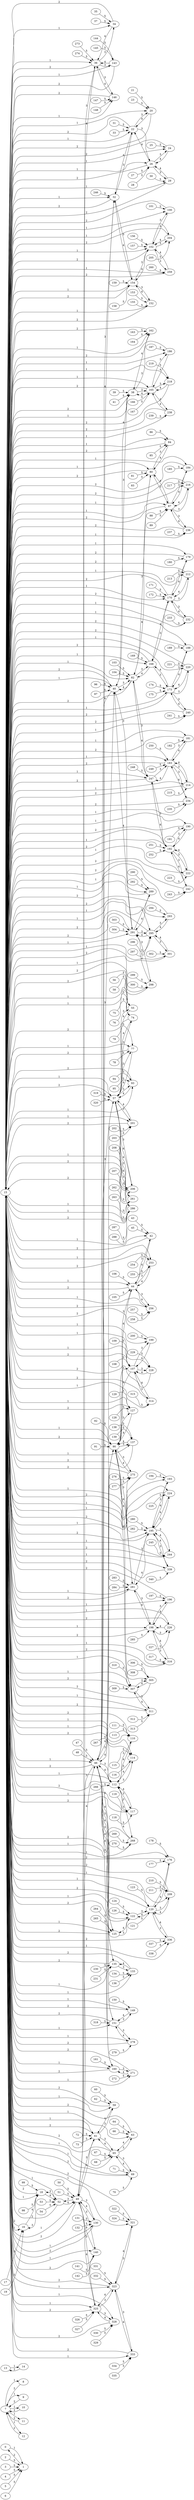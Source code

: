 digraph AST {
rankdir=LR
0; 1; 2; 3; 4; 5; 6; 7; 8; 9; 10; 11; 12; 13; 14; 15; 16; 17; 18; 19; 20; 21; 22; 23; 24; 25; 26; 27; 28; 29; 30; 31; 32; 33; 34; 35; 36; 37; 38; 39; 40; 41; 42; 43; 44; 45; 46; 47; 48; 49; 50; 51; 52; 53; 54; 55; 56; 57; 58; 59; 60; 61; 62; 63; 64; 65; 66; 67; 68; 69; 70; 71; 72; 73; 74; 75; 76; 77; 78; 79; 80; 81; 82; 83; 84; 85; 86; 87; 88; 89; 90; 91; 92; 93; 94; 95; 96; 97; 98; 99; 100; 101; 102; 103; 104; 105; 106; 107; 108; 109; 110; 111; 112; 113; 114; 115; 116; 117; 118; 119; 120; 121; 122; 123; 124; 125; 126; 127; 128; 129; 130; 131; 132; 133; 134; 135; 136; 137; 138; 139; 140; 141; 142; 143; 144; 145; 146; 147; 148; 149; 150; 151; 152; 153; 154; 155; 156; 157; 158; 159; 160; 161; 162; 163; 164; 165; 166; 167; 168; 169; 170; 171; 172; 173; 174; 175; 176; 177; 178; 179; 180; 181; 182; 183; 184; 185; 186; 187; 188; 189; 190; 191; 192; 193; 194; 195; 196; 197; 198; 199; 200; 201; 202; 203; 204; 205; 206; 207; 208; 209; 210; 211; 212; 213; 214; 215; 216; 217; 218; 219; 220; 221; 222; 223; 224; 225; 226; 227; 228; 229; 230; 231; 232; 233; 234; 235; 236; 237; 238; 239; 240; 241; 242; 243; 244; 245; 246; 247; 248; 249; 250; 251; 252; 253; 254; 255; 256; 257; 258; 259; 260; 261; 262; 263; 264; 265; 266; 267; 268; 269; 270; 271; 272; 273; 274; 275; 276; 277; 278; 279; 280; 281; 282; 283; 284; 285; 286; 287; 288; 289; 290; 291; 292; 293; 294; 295; 296; 297; 298; 299; 300; 301; 302; 303; 304; 305; 306; 307; 308; 309; 310; 311; 312; 313; 314; 315; 316; 317; 318; 319; 320; 321; 322; 323; 324; 325; 326; 327; 328; 329; 330; 331; 332; 333; 334; 335; 336; 337; 338; 339; 340; 
0 -> 1[label="1"]
1 -> 0[label="2"]
2 -> 1[label="5"]
3 -> 1[label="5"]
4 -> 1[label="5"]
5 -> 1[label="5"]
6 -> 1[label="5"]
7 -> 8[label="1"]
7 -> 9[label="1"]
7 -> 10[label="1"]
7 -> 11[label="1"]
7 -> 12[label="1"]
8 -> 7[label="2"]
9 -> 7[label="2"]
10 -> 7[label="2"]
11 -> 7[label="2"]
12 -> 7[label="2"]
13 -> 14[label="1"]
14 -> 13[label="2"]
15 -> 16[label="1"]
15 -> 20[label="1"]
15 -> 24[label="1"]
15 -> 26[label="1"]
15 -> 29[label="1"]
15 -> 22[label="1"]
15 -> 34[label="1"]
15 -> 38[label="1"]
15 -> 42[label="1"]
15 -> 46[label="1"]
15 -> 49[label="1"]
15 -> 52[label="1"]
15 -> 55[label="1"]
15 -> 59[label="1"]
15 -> 63[label="1"]
15 -> 65[label="1"]
15 -> 69[label="1"]
15 -> 61[label="1"]
15 -> 74[label="1"]
15 -> 77[label="1"]
15 -> 80[label="1"]
15 -> 84[label="1"]
15 -> 87[label="1"]
15 -> 90[label="1"]
15 -> 93[label="1"]
15 -> 40[label="1"]
15 -> 18[label="1"]
15 -> 100[label="1"]
15 -> 82[label="1"]
15 -> 44[label="1"]
15 -> 107[label="1"]
15 -> 110[label="1"]
15 -> 114[label="1"]
15 -> 117[label="1"]
15 -> 120[label="1"]
15 -> 122[label="1"]
15 -> 127[label="1"]
15 -> 130[label="1"]
15 -> 133[label="1"]
15 -> 137[label="1"]
15 -> 140[label="1"]
15 -> 143[label="1"]
15 -> 146[label="1"]
15 -> 149[label="1"]
15 -> 152[label="1"]
15 -> 102[label="1"]
15 -> 154[label="1"]
15 -> 160[label="1"]
15 -> 162[label="1"]
15 -> 165[label="1"]
15 -> 168[label="1"]
15 -> 170[label="1"]
15 -> 173[label="1"]
15 -> 176[label="1"]
15 -> 179[label="1"]
15 -> 181[label="1"]
15 -> 184[label="1"]
15 -> 186[label="1"]
15 -> 188[label="1"]
15 -> 190[label="1"]
15 -> 193[label="1"]
15 -> 196[label="1"]
15 -> 199[label="1"]
15 -> 201[label="1"]
15 -> 204[label="1"]
15 -> 206[label="1"]
15 -> 209[label="1"]
15 -> 212[label="1"]
15 -> 214[label="1"]
15 -> 216[label="1"]
15 -> 218[label="1"]
15 -> 220[label="1"]
15 -> 222[label="1"]
15 -> 224[label="1"]
15 -> 226[label="1"]
15 -> 228[label="1"]
15 -> 135[label="1"]
15 -> 232[label="1"]
15 -> 234[label="1"]
15 -> 236[label="1"]
15 -> 238[label="1"]
15 -> 240[label="1"]
15 -> 242[label="1"]
15 -> 244[label="1"]
15 -> 32[label="1"]
15 -> 247[label="1"]
15 -> 183[label="1"]
15 -> 192[label="1"]
15 -> 253[label="1"]
15 -> 256[label="1"]
15 -> 259[label="1"]
15 -> 261[label="1"]
15 -> 125[label="1"]
15 -> 112[label="1"]
15 -> 268[label="1"]
15 -> 271[label="1"]
15 -> 36[label="1"]
15 -> 275[label="1"]
15 -> 278[label="1"]
15 -> 195[label="1"]
15 -> 281[label="1"]
15 -> 198[label="1"]
15 -> 286[label="1"]
15 -> 289[label="1"]
15 -> 293[label="1"]
15 -> 295[label="1"]
15 -> 298[label="1"]
15 -> 301[label="1"]
15 -> 291[label="1"]
15 -> 305[label="1"]
15 -> 307[label="1"]
15 -> 311[label="1"]
15 -> 314[label="1"]
15 -> 316[label="1"]
15 -> 151[label="1"]
15 -> 57[label="1"]
15 -> 321[label="1"]
15 -> 325[label="1"]
15 -> 328[label="1"]
15 -> 323[label="1"]
15 -> 333[label="1"]
15 -> 336[label="1"]
15 -> 339[label="1"]
16 -> 15[label="2"]
16 -> 18[label="4"]
17 -> 16[label="5"]
18 -> 16[label="3"]
18 -> 15[label="2"]
18 -> 52[label="4"]
19 -> 16[label="5"]
20 -> 15[label="2"]
20 -> 22[label="4"]
21 -> 20[label="5"]
22 -> 20[label="3"]
22 -> 26[label="3"]
22 -> 15[label="2"]
22 -> 32[label="4"]
23 -> 20[label="5"]
24 -> 15[label="2"]
24 -> 26[label="4"]
25 -> 24[label="5"]
26 -> 24[label="3"]
26 -> 15[label="2"]
26 -> 22[label="4"]
26 -> 29[label="3"]
27 -> 26[label="5"]
28 -> 26[label="5"]
29 -> 15[label="2"]
29 -> 26[label="4"]
30 -> 29[label="5"]
31 -> 22[label="5"]
32 -> 22[label="3"]
32 -> 154[label="3"]
32 -> 15[label="2"]
32 -> 46[label="4"]
33 -> 22[label="5"]
34 -> 15[label="2"]
34 -> 36[label="4"]
35 -> 34[label="5"]
36 -> 34[label="3"]
36 -> 143[label="3"]
36 -> 146[label="3"]
36 -> 15[label="2"]
36 -> 49[label="4"]
37 -> 34[label="5"]
38 -> 15[label="2"]
38 -> 40[label="4"]
38 -> 162[label="3"]
38 -> 165[label="3"]
39 -> 38[label="5"]
40 -> 38[label="3"]
40 -> 15[label="2"]
40 -> 46[label="4"]
40 -> 82[label="3"]
40 -> 291[label="3"]
41 -> 38[label="5"]
42 -> 15[label="2"]
42 -> 44[label="4"]
43 -> 42[label="5"]
44 -> 42[label="3"]
44 -> 15[label="2"]
44 -> 90[label="4"]
44 -> 253[label="3"]
44 -> 256[label="3"]
45 -> 42[label="5"]
46 -> 15[label="2"]
46 -> 49[label="3"]
46 -> 90[label="3"]
46 -> 40[label="3"]
46 -> 160[label="3"]
46 -> 135[label="3"]
46 -> 32[label="3"]
46 -> 125[label="3"]
46 -> 112[label="3"]
46 -> 151[label="3"]
46 -> 57[label="3"]
47 -> 46[label="5"]
48 -> 46[label="5"]
49 -> 15[label="2"]
49 -> 46[label="4"]
49 -> 52[label="3"]
49 -> 61[label="3"]
49 -> 130[label="3"]
49 -> 140[label="3"]
49 -> 36[label="3"]
49 -> 325[label="3"]
50 -> 49[label="5"]
51 -> 49[label="5"]
52 -> 15[label="2"]
52 -> 49[label="4"]
52 -> 18[label="3"]
53 -> 52[label="5"]
54 -> 52[label="5"]
55 -> 15[label="2"]
55 -> 57[label="4"]
56 -> 55[label="5"]
57 -> 55[label="3"]
57 -> 74[label="3"]
57 -> 77[label="3"]
57 -> 93[label="3"]
57 -> 201[label="3"]
57 -> 206[label="3"]
57 -> 261[label="3"]
57 -> 286[label="3"]
57 -> 15[label="2"]
57 -> 46[label="4"]
58 -> 55[label="5"]
59 -> 15[label="2"]
59 -> 61[label="4"]
60 -> 59[label="5"]
61 -> 59[label="3"]
61 -> 65[label="3"]
61 -> 15[label="2"]
61 -> 49[label="4"]
62 -> 59[label="5"]
63 -> 15[label="2"]
63 -> 65[label="4"]
64 -> 63[label="5"]
65 -> 63[label="3"]
65 -> 15[label="2"]
65 -> 61[label="4"]
65 -> 69[label="3"]
66 -> 63[label="5"]
67 -> 65[label="5"]
68 -> 65[label="5"]
69 -> 15[label="2"]
69 -> 65[label="4"]
70 -> 69[label="5"]
71 -> 69[label="5"]
72 -> 61[label="5"]
73 -> 61[label="5"]
74 -> 15[label="2"]
74 -> 57[label="4"]
75 -> 74[label="5"]
76 -> 74[label="5"]
77 -> 15[label="2"]
77 -> 57[label="4"]
78 -> 77[label="5"]
79 -> 77[label="5"]
80 -> 15[label="2"]
80 -> 82[label="4"]
80 -> 84[label="3"]
80 -> 87[label="3"]
81 -> 80[label="5"]
82 -> 80[label="3"]
82 -> 15[label="2"]
82 -> 40[label="4"]
82 -> 168[label="3"]
82 -> 247[label="3"]
83 -> 80[label="5"]
84 -> 15[label="2"]
84 -> 80[label="4"]
85 -> 84[label="5"]
86 -> 84[label="5"]
87 -> 15[label="2"]
87 -> 80[label="4"]
87 -> 184[label="3"]
87 -> 216[label="3"]
87 -> 236[label="3"]
88 -> 87[label="5"]
89 -> 87[label="5"]
90 -> 15[label="2"]
90 -> 46[label="4"]
90 -> 44[label="3"]
90 -> 107[label="3"]
90 -> 127[label="3"]
90 -> 137[label="3"]
90 -> 275[label="3"]
90 -> 281[label="3"]
90 -> 307[label="3"]
91 -> 90[label="5"]
92 -> 90[label="5"]
93 -> 15[label="2"]
93 -> 57[label="4"]
94 -> 93[label="5"]
95 -> 93[label="5"]
96 -> 40[label="5"]
97 -> 40[label="5"]
98 -> 18[label="5"]
99 -> 18[label="5"]
100 -> 15[label="2"]
100 -> 102[label="4"]
101 -> 100[label="5"]
102 -> 100[label="3"]
102 -> 15[label="2"]
102 -> 154[label="4"]
102 -> 204[label="3"]
102 -> 259[label="3"]
103 -> 82[label="5"]
104 -> 82[label="5"]
105 -> 44[label="5"]
106 -> 44[label="5"]
107 -> 15[label="2"]
107 -> 90[label="4"]
107 -> 199[label="3"]
107 -> 228[label="3"]
107 -> 314[label="3"]
108 -> 107[label="5"]
109 -> 107[label="5"]
110 -> 15[label="2"]
110 -> 112[label="4"]
111 -> 110[label="5"]
112 -> 110[label="3"]
112 -> 114[label="3"]
112 -> 117[label="3"]
112 -> 15[label="2"]
112 -> 46[label="4"]
112 -> 268[label="3"]
113 -> 110[label="5"]
114 -> 15[label="2"]
114 -> 112[label="4"]
115 -> 114[label="5"]
116 -> 114[label="5"]
117 -> 15[label="2"]
117 -> 112[label="4"]
118 -> 117[label="5"]
119 -> 117[label="5"]
120 -> 15[label="2"]
120 -> 122[label="4"]
120 -> 176[label="3"]
120 -> 209[label="3"]
120 -> 336[label="3"]
121 -> 120[label="5"]
122 -> 120[label="3"]
122 -> 15[label="2"]
122 -> 125[label="4"]
123 -> 120[label="5"]
124 -> 122[label="5"]
125 -> 122[label="3"]
125 -> 15[label="2"]
125 -> 46[label="4"]
126 -> 122[label="5"]
127 -> 15[label="2"]
127 -> 90[label="4"]
128 -> 127[label="5"]
129 -> 127[label="5"]
130 -> 15[label="2"]
130 -> 49[label="4"]
131 -> 130[label="5"]
132 -> 130[label="5"]
133 -> 15[label="2"]
133 -> 135[label="4"]
134 -> 133[label="5"]
135 -> 133[label="3"]
135 -> 15[label="2"]
135 -> 46[label="4"]
136 -> 133[label="5"]
137 -> 15[label="2"]
137 -> 90[label="4"]
138 -> 137[label="5"]
139 -> 137[label="5"]
140 -> 15[label="2"]
140 -> 49[label="4"]
141 -> 140[label="5"]
142 -> 140[label="5"]
143 -> 15[label="2"]
143 -> 36[label="4"]
144 -> 143[label="5"]
145 -> 143[label="5"]
146 -> 15[label="2"]
146 -> 36[label="4"]
147 -> 146[label="5"]
148 -> 146[label="5"]
149 -> 15[label="2"]
149 -> 151[label="4"]
150 -> 149[label="5"]
151 -> 149[label="3"]
151 -> 278[label="3"]
151 -> 15[label="2"]
151 -> 46[label="4"]
152 -> 15[label="2"]
152 -> 154[label="4"]
153 -> 152[label="5"]
154 -> 152[label="3"]
154 -> 102[label="3"]
154 -> 15[label="2"]
154 -> 32[label="4"]
155 -> 152[label="5"]
156 -> 102[label="5"]
157 -> 102[label="5"]
158 -> 154[label="5"]
159 -> 154[label="5"]
160 -> 15[label="2"]
160 -> 46[label="4"]
160 -> 271[label="3"]
161 -> 160[label="5"]
162 -> 15[label="2"]
162 -> 38[label="4"]
163 -> 162[label="5"]
164 -> 162[label="5"]
165 -> 15[label="2"]
165 -> 38[label="4"]
165 -> 186[label="3"]
165 -> 218[label="3"]
165 -> 238[label="3"]
166 -> 165[label="5"]
167 -> 165[label="5"]
168 -> 15[label="2"]
168 -> 82[label="4"]
168 -> 170[label="3"]
168 -> 173[label="3"]
169 -> 168[label="5"]
170 -> 15[label="2"]
170 -> 168[label="4"]
170 -> 179[label="3"]
170 -> 212[label="3"]
170 -> 232[label="3"]
171 -> 170[label="5"]
172 -> 170[label="5"]
173 -> 15[label="2"]
173 -> 168[label="4"]
173 -> 188[label="3"]
173 -> 220[label="3"]
173 -> 240[label="3"]
174 -> 173[label="5"]
175 -> 173[label="5"]
176 -> 15[label="2"]
176 -> 120[label="4"]
177 -> 176[label="5"]
178 -> 176[label="5"]
179 -> 15[label="2"]
179 -> 170[label="4"]
180 -> 179[label="5"]
181 -> 15[label="2"]
181 -> 183[label="4"]
182 -> 181[label="5"]
183 -> 181[label="3"]
183 -> 214[label="3"]
183 -> 234[label="3"]
183 -> 15[label="2"]
183 -> 247[label="4"]
184 -> 15[label="2"]
184 -> 87[label="4"]
185 -> 184[label="5"]
186 -> 15[label="2"]
186 -> 165[label="4"]
187 -> 186[label="5"]
188 -> 15[label="2"]
188 -> 173[label="4"]
189 -> 188[label="5"]
190 -> 15[label="2"]
190 -> 192[label="4"]
191 -> 190[label="5"]
192 -> 190[label="3"]
192 -> 222[label="3"]
192 -> 242[label="3"]
192 -> 15[label="2"]
192 -> 247[label="4"]
193 -> 15[label="2"]
193 -> 195[label="4"]
194 -> 193[label="5"]
195 -> 193[label="3"]
195 -> 224[label="3"]
195 -> 244[label="3"]
195 -> 15[label="2"]
195 -> 281[label="4"]
195 -> 339[label="3"]
196 -> 15[label="2"]
196 -> 198[label="4"]
197 -> 196[label="5"]
198 -> 196[label="3"]
198 -> 226[label="3"]
198 -> 15[label="2"]
198 -> 281[label="4"]
198 -> 316[label="3"]
199 -> 15[label="2"]
199 -> 107[label="4"]
200 -> 199[label="5"]
201 -> 15[label="2"]
201 -> 57[label="4"]
202 -> 201[label="5"]
203 -> 201[label="5"]
204 -> 15[label="2"]
204 -> 102[label="4"]
205 -> 204[label="5"]
206 -> 15[label="2"]
206 -> 57[label="4"]
207 -> 206[label="5"]
208 -> 206[label="5"]
209 -> 15[label="2"]
209 -> 120[label="4"]
210 -> 209[label="5"]
211 -> 209[label="5"]
212 -> 15[label="2"]
212 -> 170[label="4"]
213 -> 212[label="5"]
214 -> 15[label="2"]
214 -> 183[label="4"]
215 -> 214[label="5"]
216 -> 15[label="2"]
216 -> 87[label="4"]
217 -> 216[label="5"]
218 -> 15[label="2"]
218 -> 165[label="4"]
219 -> 218[label="5"]
220 -> 15[label="2"]
220 -> 173[label="4"]
221 -> 220[label="5"]
222 -> 15[label="2"]
222 -> 192[label="4"]
223 -> 222[label="5"]
224 -> 15[label="2"]
224 -> 195[label="4"]
225 -> 224[label="5"]
226 -> 15[label="2"]
226 -> 198[label="4"]
227 -> 226[label="5"]
228 -> 15[label="2"]
228 -> 107[label="4"]
229 -> 228[label="5"]
230 -> 135[label="5"]
231 -> 135[label="5"]
232 -> 15[label="2"]
232 -> 170[label="4"]
233 -> 232[label="5"]
234 -> 15[label="2"]
234 -> 183[label="4"]
235 -> 234[label="5"]
236 -> 15[label="2"]
236 -> 87[label="4"]
237 -> 236[label="5"]
238 -> 15[label="2"]
238 -> 165[label="4"]
239 -> 238[label="5"]
240 -> 15[label="2"]
240 -> 173[label="4"]
241 -> 240[label="5"]
242 -> 15[label="2"]
242 -> 192[label="4"]
243 -> 242[label="5"]
244 -> 15[label="2"]
244 -> 195[label="4"]
245 -> 244[label="5"]
246 -> 32[label="5"]
247 -> 15[label="2"]
247 -> 82[label="4"]
247 -> 183[label="3"]
247 -> 192[label="3"]
248 -> 247[label="5"]
249 -> 183[label="5"]
250 -> 183[label="5"]
251 -> 192[label="5"]
252 -> 192[label="5"]
253 -> 15[label="2"]
253 -> 44[label="4"]
254 -> 253[label="5"]
255 -> 253[label="5"]
256 -> 15[label="2"]
256 -> 44[label="4"]
257 -> 256[label="5"]
258 -> 256[label="5"]
259 -> 15[label="2"]
259 -> 102[label="4"]
260 -> 259[label="5"]
261 -> 15[label="2"]
261 -> 57[label="4"]
262 -> 261[label="5"]
263 -> 261[label="5"]
264 -> 125[label="5"]
265 -> 125[label="5"]
266 -> 112[label="5"]
267 -> 112[label="5"]
268 -> 15[label="2"]
268 -> 112[label="4"]
269 -> 268[label="5"]
270 -> 268[label="5"]
271 -> 15[label="2"]
271 -> 160[label="4"]
272 -> 271[label="5"]
273 -> 36[label="5"]
274 -> 36[label="5"]
275 -> 15[label="2"]
275 -> 90[label="4"]
276 -> 275[label="5"]
277 -> 275[label="5"]
278 -> 15[label="2"]
278 -> 151[label="4"]
279 -> 278[label="5"]
280 -> 195[label="5"]
281 -> 195[label="3"]
281 -> 15[label="2"]
281 -> 90[label="4"]
281 -> 198[label="3"]
282 -> 195[label="5"]
283 -> 281[label="5"]
284 -> 281[label="5"]
285 -> 198[label="5"]
286 -> 15[label="2"]
286 -> 57[label="4"]
287 -> 286[label="5"]
288 -> 286[label="5"]
289 -> 15[label="2"]
289 -> 291[label="4"]
290 -> 289[label="5"]
291 -> 289[label="3"]
291 -> 295[label="3"]
291 -> 298[label="3"]
291 -> 15[label="2"]
291 -> 40[label="4"]
292 -> 289[label="5"]
293 -> 15[label="2"]
293 -> 295[label="4"]
294 -> 293[label="5"]
295 -> 293[label="3"]
295 -> 15[label="2"]
295 -> 291[label="4"]
295 -> 301[label="3"]
296 -> 295[label="5"]
297 -> 295[label="5"]
298 -> 15[label="2"]
298 -> 291[label="4"]
299 -> 298[label="5"]
300 -> 298[label="5"]
301 -> 15[label="2"]
301 -> 295[label="4"]
302 -> 301[label="5"]
303 -> 291[label="5"]
304 -> 291[label="5"]
305 -> 15[label="2"]
305 -> 307[label="4"]
306 -> 305[label="5"]
307 -> 305[label="3"]
307 -> 15[label="2"]
307 -> 90[label="4"]
307 -> 311[label="3"]
308 -> 305[label="5"]
309 -> 307[label="5"]
310 -> 307[label="5"]
311 -> 15[label="2"]
311 -> 307[label="4"]
312 -> 311[label="5"]
313 -> 311[label="5"]
314 -> 15[label="2"]
314 -> 107[label="4"]
315 -> 314[label="5"]
316 -> 15[label="2"]
316 -> 198[label="4"]
317 -> 316[label="5"]
318 -> 151[label="5"]
319 -> 57[label="5"]
320 -> 57[label="5"]
321 -> 15[label="2"]
321 -> 323[label="4"]
322 -> 321[label="5"]
323 -> 321[label="3"]
323 -> 15[label="2"]
323 -> 325[label="4"]
323 -> 333[label="3"]
324 -> 321[label="5"]
325 -> 15[label="2"]
325 -> 49[label="4"]
325 -> 328[label="3"]
325 -> 323[label="3"]
326 -> 325[label="5"]
327 -> 325[label="5"]
328 -> 15[label="2"]
328 -> 325[label="4"]
329 -> 328[label="5"]
330 -> 328[label="5"]
331 -> 323[label="5"]
332 -> 323[label="5"]
333 -> 15[label="2"]
333 -> 323[label="4"]
334 -> 333[label="5"]
335 -> 333[label="5"]
336 -> 15[label="2"]
336 -> 120[label="4"]
337 -> 336[label="5"]
338 -> 336[label="5"]
339 -> 15[label="2"]
339 -> 195[label="4"]
340 -> 339[label="5"]
}
